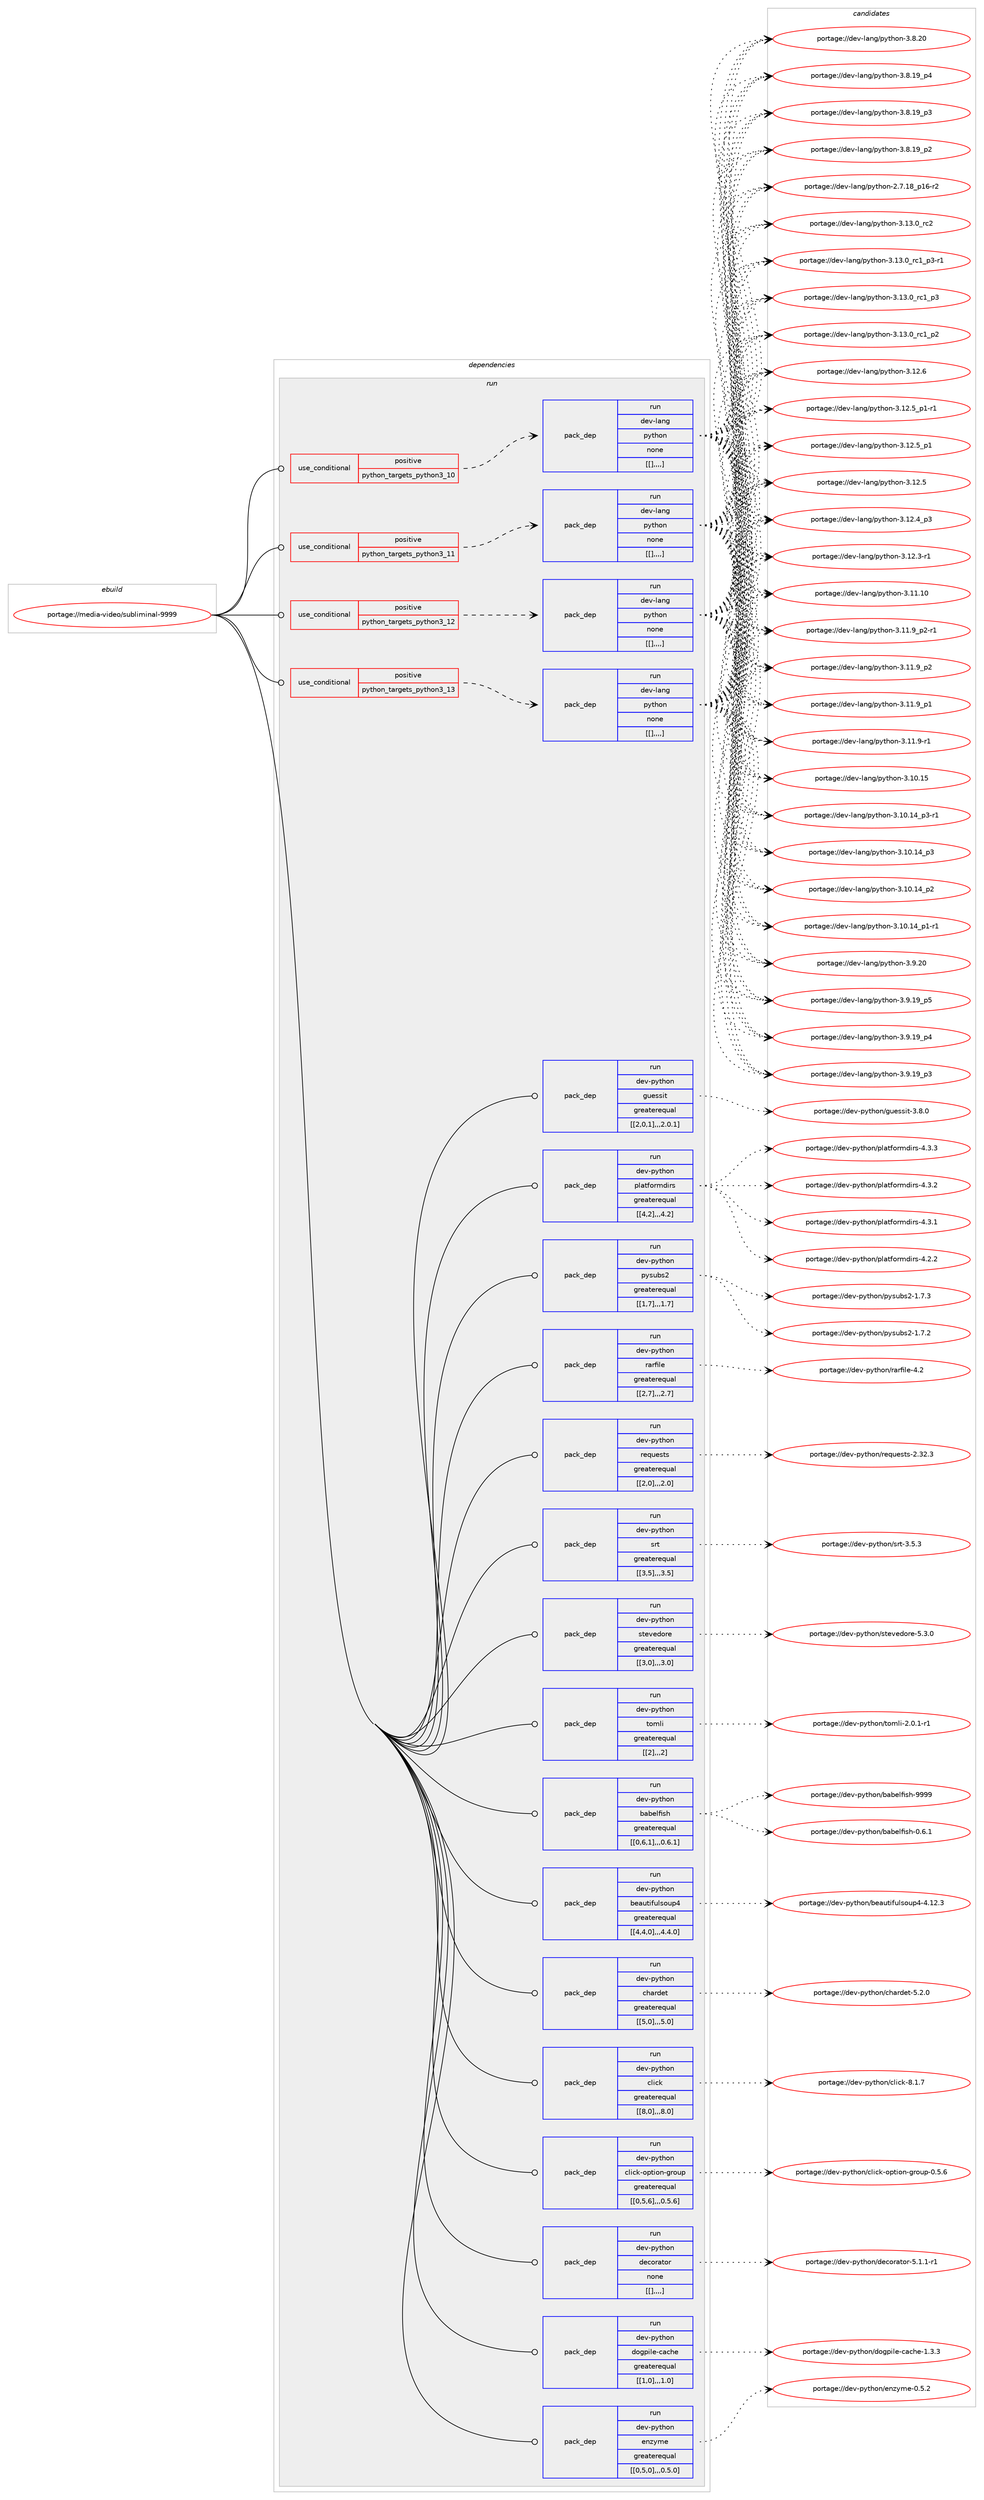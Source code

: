 digraph prolog {

# *************
# Graph options
# *************

newrank=true;
concentrate=true;
compound=true;
graph [rankdir=LR,fontname=Helvetica,fontsize=10,ranksep=1.5];#, ranksep=2.5, nodesep=0.2];
edge  [arrowhead=vee];
node  [fontname=Helvetica,fontsize=10];

# **********
# The ebuild
# **********

subgraph cluster_leftcol {
color=gray;
label=<<i>ebuild</i>>;
id [label="portage://media-video/subliminal-9999", color=red, width=4, href="../media-video/subliminal-9999.svg"];
}

# ****************
# The dependencies
# ****************

subgraph cluster_midcol {
color=gray;
label=<<i>dependencies</i>>;
subgraph cluster_compile {
fillcolor="#eeeeee";
style=filled;
label=<<i>compile</i>>;
}
subgraph cluster_compileandrun {
fillcolor="#eeeeee";
style=filled;
label=<<i>compile and run</i>>;
}
subgraph cluster_run {
fillcolor="#eeeeee";
style=filled;
label=<<i>run</i>>;
subgraph cond90289 {
dependency352220 [label=<<TABLE BORDER="0" CELLBORDER="1" CELLSPACING="0" CELLPADDING="4"><TR><TD ROWSPAN="3" CELLPADDING="10">use_conditional</TD></TR><TR><TD>positive</TD></TR><TR><TD>python_targets_python3_10</TD></TR></TABLE>>, shape=none, color=red];
subgraph pack259232 {
dependency352221 [label=<<TABLE BORDER="0" CELLBORDER="1" CELLSPACING="0" CELLPADDING="4" WIDTH="220"><TR><TD ROWSPAN="6" CELLPADDING="30">pack_dep</TD></TR><TR><TD WIDTH="110">run</TD></TR><TR><TD>dev-lang</TD></TR><TR><TD>python</TD></TR><TR><TD>none</TD></TR><TR><TD>[[],,,,]</TD></TR></TABLE>>, shape=none, color=blue];
}
dependency352220:e -> dependency352221:w [weight=20,style="dashed",arrowhead="vee"];
}
id:e -> dependency352220:w [weight=20,style="solid",arrowhead="odot"];
subgraph cond90290 {
dependency352222 [label=<<TABLE BORDER="0" CELLBORDER="1" CELLSPACING="0" CELLPADDING="4"><TR><TD ROWSPAN="3" CELLPADDING="10">use_conditional</TD></TR><TR><TD>positive</TD></TR><TR><TD>python_targets_python3_11</TD></TR></TABLE>>, shape=none, color=red];
subgraph pack259233 {
dependency352223 [label=<<TABLE BORDER="0" CELLBORDER="1" CELLSPACING="0" CELLPADDING="4" WIDTH="220"><TR><TD ROWSPAN="6" CELLPADDING="30">pack_dep</TD></TR><TR><TD WIDTH="110">run</TD></TR><TR><TD>dev-lang</TD></TR><TR><TD>python</TD></TR><TR><TD>none</TD></TR><TR><TD>[[],,,,]</TD></TR></TABLE>>, shape=none, color=blue];
}
dependency352222:e -> dependency352223:w [weight=20,style="dashed",arrowhead="vee"];
}
id:e -> dependency352222:w [weight=20,style="solid",arrowhead="odot"];
subgraph cond90291 {
dependency352224 [label=<<TABLE BORDER="0" CELLBORDER="1" CELLSPACING="0" CELLPADDING="4"><TR><TD ROWSPAN="3" CELLPADDING="10">use_conditional</TD></TR><TR><TD>positive</TD></TR><TR><TD>python_targets_python3_12</TD></TR></TABLE>>, shape=none, color=red];
subgraph pack259234 {
dependency352225 [label=<<TABLE BORDER="0" CELLBORDER="1" CELLSPACING="0" CELLPADDING="4" WIDTH="220"><TR><TD ROWSPAN="6" CELLPADDING="30">pack_dep</TD></TR><TR><TD WIDTH="110">run</TD></TR><TR><TD>dev-lang</TD></TR><TR><TD>python</TD></TR><TR><TD>none</TD></TR><TR><TD>[[],,,,]</TD></TR></TABLE>>, shape=none, color=blue];
}
dependency352224:e -> dependency352225:w [weight=20,style="dashed",arrowhead="vee"];
}
id:e -> dependency352224:w [weight=20,style="solid",arrowhead="odot"];
subgraph cond90292 {
dependency352226 [label=<<TABLE BORDER="0" CELLBORDER="1" CELLSPACING="0" CELLPADDING="4"><TR><TD ROWSPAN="3" CELLPADDING="10">use_conditional</TD></TR><TR><TD>positive</TD></TR><TR><TD>python_targets_python3_13</TD></TR></TABLE>>, shape=none, color=red];
subgraph pack259235 {
dependency352227 [label=<<TABLE BORDER="0" CELLBORDER="1" CELLSPACING="0" CELLPADDING="4" WIDTH="220"><TR><TD ROWSPAN="6" CELLPADDING="30">pack_dep</TD></TR><TR><TD WIDTH="110">run</TD></TR><TR><TD>dev-lang</TD></TR><TR><TD>python</TD></TR><TR><TD>none</TD></TR><TR><TD>[[],,,,]</TD></TR></TABLE>>, shape=none, color=blue];
}
dependency352226:e -> dependency352227:w [weight=20,style="dashed",arrowhead="vee"];
}
id:e -> dependency352226:w [weight=20,style="solid",arrowhead="odot"];
subgraph pack259236 {
dependency352228 [label=<<TABLE BORDER="0" CELLBORDER="1" CELLSPACING="0" CELLPADDING="4" WIDTH="220"><TR><TD ROWSPAN="6" CELLPADDING="30">pack_dep</TD></TR><TR><TD WIDTH="110">run</TD></TR><TR><TD>dev-python</TD></TR><TR><TD>babelfish</TD></TR><TR><TD>greaterequal</TD></TR><TR><TD>[[0,6,1],,,0.6.1]</TD></TR></TABLE>>, shape=none, color=blue];
}
id:e -> dependency352228:w [weight=20,style="solid",arrowhead="odot"];
subgraph pack259237 {
dependency352229 [label=<<TABLE BORDER="0" CELLBORDER="1" CELLSPACING="0" CELLPADDING="4" WIDTH="220"><TR><TD ROWSPAN="6" CELLPADDING="30">pack_dep</TD></TR><TR><TD WIDTH="110">run</TD></TR><TR><TD>dev-python</TD></TR><TR><TD>beautifulsoup4</TD></TR><TR><TD>greaterequal</TD></TR><TR><TD>[[4,4,0],,,4.4.0]</TD></TR></TABLE>>, shape=none, color=blue];
}
id:e -> dependency352229:w [weight=20,style="solid",arrowhead="odot"];
subgraph pack259238 {
dependency352230 [label=<<TABLE BORDER="0" CELLBORDER="1" CELLSPACING="0" CELLPADDING="4" WIDTH="220"><TR><TD ROWSPAN="6" CELLPADDING="30">pack_dep</TD></TR><TR><TD WIDTH="110">run</TD></TR><TR><TD>dev-python</TD></TR><TR><TD>chardet</TD></TR><TR><TD>greaterequal</TD></TR><TR><TD>[[5,0],,,5.0]</TD></TR></TABLE>>, shape=none, color=blue];
}
id:e -> dependency352230:w [weight=20,style="solid",arrowhead="odot"];
subgraph pack259239 {
dependency352231 [label=<<TABLE BORDER="0" CELLBORDER="1" CELLSPACING="0" CELLPADDING="4" WIDTH="220"><TR><TD ROWSPAN="6" CELLPADDING="30">pack_dep</TD></TR><TR><TD WIDTH="110">run</TD></TR><TR><TD>dev-python</TD></TR><TR><TD>click</TD></TR><TR><TD>greaterequal</TD></TR><TR><TD>[[8,0],,,8.0]</TD></TR></TABLE>>, shape=none, color=blue];
}
id:e -> dependency352231:w [weight=20,style="solid",arrowhead="odot"];
subgraph pack259240 {
dependency352232 [label=<<TABLE BORDER="0" CELLBORDER="1" CELLSPACING="0" CELLPADDING="4" WIDTH="220"><TR><TD ROWSPAN="6" CELLPADDING="30">pack_dep</TD></TR><TR><TD WIDTH="110">run</TD></TR><TR><TD>dev-python</TD></TR><TR><TD>click-option-group</TD></TR><TR><TD>greaterequal</TD></TR><TR><TD>[[0,5,6],,,0.5.6]</TD></TR></TABLE>>, shape=none, color=blue];
}
id:e -> dependency352232:w [weight=20,style="solid",arrowhead="odot"];
subgraph pack259241 {
dependency352233 [label=<<TABLE BORDER="0" CELLBORDER="1" CELLSPACING="0" CELLPADDING="4" WIDTH="220"><TR><TD ROWSPAN="6" CELLPADDING="30">pack_dep</TD></TR><TR><TD WIDTH="110">run</TD></TR><TR><TD>dev-python</TD></TR><TR><TD>decorator</TD></TR><TR><TD>none</TD></TR><TR><TD>[[],,,,]</TD></TR></TABLE>>, shape=none, color=blue];
}
id:e -> dependency352233:w [weight=20,style="solid",arrowhead="odot"];
subgraph pack259242 {
dependency352234 [label=<<TABLE BORDER="0" CELLBORDER="1" CELLSPACING="0" CELLPADDING="4" WIDTH="220"><TR><TD ROWSPAN="6" CELLPADDING="30">pack_dep</TD></TR><TR><TD WIDTH="110">run</TD></TR><TR><TD>dev-python</TD></TR><TR><TD>dogpile-cache</TD></TR><TR><TD>greaterequal</TD></TR><TR><TD>[[1,0],,,1.0]</TD></TR></TABLE>>, shape=none, color=blue];
}
id:e -> dependency352234:w [weight=20,style="solid",arrowhead="odot"];
subgraph pack259243 {
dependency352235 [label=<<TABLE BORDER="0" CELLBORDER="1" CELLSPACING="0" CELLPADDING="4" WIDTH="220"><TR><TD ROWSPAN="6" CELLPADDING="30">pack_dep</TD></TR><TR><TD WIDTH="110">run</TD></TR><TR><TD>dev-python</TD></TR><TR><TD>enzyme</TD></TR><TR><TD>greaterequal</TD></TR><TR><TD>[[0,5,0],,,0.5.0]</TD></TR></TABLE>>, shape=none, color=blue];
}
id:e -> dependency352235:w [weight=20,style="solid",arrowhead="odot"];
subgraph pack259244 {
dependency352236 [label=<<TABLE BORDER="0" CELLBORDER="1" CELLSPACING="0" CELLPADDING="4" WIDTH="220"><TR><TD ROWSPAN="6" CELLPADDING="30">pack_dep</TD></TR><TR><TD WIDTH="110">run</TD></TR><TR><TD>dev-python</TD></TR><TR><TD>guessit</TD></TR><TR><TD>greaterequal</TD></TR><TR><TD>[[2,0,1],,,2.0.1]</TD></TR></TABLE>>, shape=none, color=blue];
}
id:e -> dependency352236:w [weight=20,style="solid",arrowhead="odot"];
subgraph pack259245 {
dependency352237 [label=<<TABLE BORDER="0" CELLBORDER="1" CELLSPACING="0" CELLPADDING="4" WIDTH="220"><TR><TD ROWSPAN="6" CELLPADDING="30">pack_dep</TD></TR><TR><TD WIDTH="110">run</TD></TR><TR><TD>dev-python</TD></TR><TR><TD>platformdirs</TD></TR><TR><TD>greaterequal</TD></TR><TR><TD>[[4,2],,,4.2]</TD></TR></TABLE>>, shape=none, color=blue];
}
id:e -> dependency352237:w [weight=20,style="solid",arrowhead="odot"];
subgraph pack259246 {
dependency352238 [label=<<TABLE BORDER="0" CELLBORDER="1" CELLSPACING="0" CELLPADDING="4" WIDTH="220"><TR><TD ROWSPAN="6" CELLPADDING="30">pack_dep</TD></TR><TR><TD WIDTH="110">run</TD></TR><TR><TD>dev-python</TD></TR><TR><TD>pysubs2</TD></TR><TR><TD>greaterequal</TD></TR><TR><TD>[[1,7],,,1.7]</TD></TR></TABLE>>, shape=none, color=blue];
}
id:e -> dependency352238:w [weight=20,style="solid",arrowhead="odot"];
subgraph pack259247 {
dependency352239 [label=<<TABLE BORDER="0" CELLBORDER="1" CELLSPACING="0" CELLPADDING="4" WIDTH="220"><TR><TD ROWSPAN="6" CELLPADDING="30">pack_dep</TD></TR><TR><TD WIDTH="110">run</TD></TR><TR><TD>dev-python</TD></TR><TR><TD>rarfile</TD></TR><TR><TD>greaterequal</TD></TR><TR><TD>[[2,7],,,2.7]</TD></TR></TABLE>>, shape=none, color=blue];
}
id:e -> dependency352239:w [weight=20,style="solid",arrowhead="odot"];
subgraph pack259248 {
dependency352240 [label=<<TABLE BORDER="0" CELLBORDER="1" CELLSPACING="0" CELLPADDING="4" WIDTH="220"><TR><TD ROWSPAN="6" CELLPADDING="30">pack_dep</TD></TR><TR><TD WIDTH="110">run</TD></TR><TR><TD>dev-python</TD></TR><TR><TD>requests</TD></TR><TR><TD>greaterequal</TD></TR><TR><TD>[[2,0],,,2.0]</TD></TR></TABLE>>, shape=none, color=blue];
}
id:e -> dependency352240:w [weight=20,style="solid",arrowhead="odot"];
subgraph pack259249 {
dependency352241 [label=<<TABLE BORDER="0" CELLBORDER="1" CELLSPACING="0" CELLPADDING="4" WIDTH="220"><TR><TD ROWSPAN="6" CELLPADDING="30">pack_dep</TD></TR><TR><TD WIDTH="110">run</TD></TR><TR><TD>dev-python</TD></TR><TR><TD>srt</TD></TR><TR><TD>greaterequal</TD></TR><TR><TD>[[3,5],,,3.5]</TD></TR></TABLE>>, shape=none, color=blue];
}
id:e -> dependency352241:w [weight=20,style="solid",arrowhead="odot"];
subgraph pack259250 {
dependency352242 [label=<<TABLE BORDER="0" CELLBORDER="1" CELLSPACING="0" CELLPADDING="4" WIDTH="220"><TR><TD ROWSPAN="6" CELLPADDING="30">pack_dep</TD></TR><TR><TD WIDTH="110">run</TD></TR><TR><TD>dev-python</TD></TR><TR><TD>stevedore</TD></TR><TR><TD>greaterequal</TD></TR><TR><TD>[[3,0],,,3.0]</TD></TR></TABLE>>, shape=none, color=blue];
}
id:e -> dependency352242:w [weight=20,style="solid",arrowhead="odot"];
subgraph pack259251 {
dependency352243 [label=<<TABLE BORDER="0" CELLBORDER="1" CELLSPACING="0" CELLPADDING="4" WIDTH="220"><TR><TD ROWSPAN="6" CELLPADDING="30">pack_dep</TD></TR><TR><TD WIDTH="110">run</TD></TR><TR><TD>dev-python</TD></TR><TR><TD>tomli</TD></TR><TR><TD>greaterequal</TD></TR><TR><TD>[[2],,,2]</TD></TR></TABLE>>, shape=none, color=blue];
}
id:e -> dependency352243:w [weight=20,style="solid",arrowhead="odot"];
}
}

# **************
# The candidates
# **************

subgraph cluster_choices {
rank=same;
color=gray;
label=<<i>candidates</i>>;

subgraph choice259232 {
color=black;
nodesep=1;
choice10010111845108971101034711212111610411111045514649514648951149950 [label="portage://dev-lang/python-3.13.0_rc2", color=red, width=4,href="../dev-lang/python-3.13.0_rc2.svg"];
choice1001011184510897110103471121211161041111104551464951464895114994995112514511449 [label="portage://dev-lang/python-3.13.0_rc1_p3-r1", color=red, width=4,href="../dev-lang/python-3.13.0_rc1_p3-r1.svg"];
choice100101118451089711010347112121116104111110455146495146489511499499511251 [label="portage://dev-lang/python-3.13.0_rc1_p3", color=red, width=4,href="../dev-lang/python-3.13.0_rc1_p3.svg"];
choice100101118451089711010347112121116104111110455146495146489511499499511250 [label="portage://dev-lang/python-3.13.0_rc1_p2", color=red, width=4,href="../dev-lang/python-3.13.0_rc1_p2.svg"];
choice10010111845108971101034711212111610411111045514649504654 [label="portage://dev-lang/python-3.12.6", color=red, width=4,href="../dev-lang/python-3.12.6.svg"];
choice1001011184510897110103471121211161041111104551464950465395112494511449 [label="portage://dev-lang/python-3.12.5_p1-r1", color=red, width=4,href="../dev-lang/python-3.12.5_p1-r1.svg"];
choice100101118451089711010347112121116104111110455146495046539511249 [label="portage://dev-lang/python-3.12.5_p1", color=red, width=4,href="../dev-lang/python-3.12.5_p1.svg"];
choice10010111845108971101034711212111610411111045514649504653 [label="portage://dev-lang/python-3.12.5", color=red, width=4,href="../dev-lang/python-3.12.5.svg"];
choice100101118451089711010347112121116104111110455146495046529511251 [label="portage://dev-lang/python-3.12.4_p3", color=red, width=4,href="../dev-lang/python-3.12.4_p3.svg"];
choice100101118451089711010347112121116104111110455146495046514511449 [label="portage://dev-lang/python-3.12.3-r1", color=red, width=4,href="../dev-lang/python-3.12.3-r1.svg"];
choice1001011184510897110103471121211161041111104551464949464948 [label="portage://dev-lang/python-3.11.10", color=red, width=4,href="../dev-lang/python-3.11.10.svg"];
choice1001011184510897110103471121211161041111104551464949465795112504511449 [label="portage://dev-lang/python-3.11.9_p2-r1", color=red, width=4,href="../dev-lang/python-3.11.9_p2-r1.svg"];
choice100101118451089711010347112121116104111110455146494946579511250 [label="portage://dev-lang/python-3.11.9_p2", color=red, width=4,href="../dev-lang/python-3.11.9_p2.svg"];
choice100101118451089711010347112121116104111110455146494946579511249 [label="portage://dev-lang/python-3.11.9_p1", color=red, width=4,href="../dev-lang/python-3.11.9_p1.svg"];
choice100101118451089711010347112121116104111110455146494946574511449 [label="portage://dev-lang/python-3.11.9-r1", color=red, width=4,href="../dev-lang/python-3.11.9-r1.svg"];
choice1001011184510897110103471121211161041111104551464948464953 [label="portage://dev-lang/python-3.10.15", color=red, width=4,href="../dev-lang/python-3.10.15.svg"];
choice100101118451089711010347112121116104111110455146494846495295112514511449 [label="portage://dev-lang/python-3.10.14_p3-r1", color=red, width=4,href="../dev-lang/python-3.10.14_p3-r1.svg"];
choice10010111845108971101034711212111610411111045514649484649529511251 [label="portage://dev-lang/python-3.10.14_p3", color=red, width=4,href="../dev-lang/python-3.10.14_p3.svg"];
choice10010111845108971101034711212111610411111045514649484649529511250 [label="portage://dev-lang/python-3.10.14_p2", color=red, width=4,href="../dev-lang/python-3.10.14_p2.svg"];
choice100101118451089711010347112121116104111110455146494846495295112494511449 [label="portage://dev-lang/python-3.10.14_p1-r1", color=red, width=4,href="../dev-lang/python-3.10.14_p1-r1.svg"];
choice10010111845108971101034711212111610411111045514657465048 [label="portage://dev-lang/python-3.9.20", color=red, width=4,href="../dev-lang/python-3.9.20.svg"];
choice100101118451089711010347112121116104111110455146574649579511253 [label="portage://dev-lang/python-3.9.19_p5", color=red, width=4,href="../dev-lang/python-3.9.19_p5.svg"];
choice100101118451089711010347112121116104111110455146574649579511252 [label="portage://dev-lang/python-3.9.19_p4", color=red, width=4,href="../dev-lang/python-3.9.19_p4.svg"];
choice100101118451089711010347112121116104111110455146574649579511251 [label="portage://dev-lang/python-3.9.19_p3", color=red, width=4,href="../dev-lang/python-3.9.19_p3.svg"];
choice10010111845108971101034711212111610411111045514656465048 [label="portage://dev-lang/python-3.8.20", color=red, width=4,href="../dev-lang/python-3.8.20.svg"];
choice100101118451089711010347112121116104111110455146564649579511252 [label="portage://dev-lang/python-3.8.19_p4", color=red, width=4,href="../dev-lang/python-3.8.19_p4.svg"];
choice100101118451089711010347112121116104111110455146564649579511251 [label="portage://dev-lang/python-3.8.19_p3", color=red, width=4,href="../dev-lang/python-3.8.19_p3.svg"];
choice100101118451089711010347112121116104111110455146564649579511250 [label="portage://dev-lang/python-3.8.19_p2", color=red, width=4,href="../dev-lang/python-3.8.19_p2.svg"];
choice100101118451089711010347112121116104111110455046554649569511249544511450 [label="portage://dev-lang/python-2.7.18_p16-r2", color=red, width=4,href="../dev-lang/python-2.7.18_p16-r2.svg"];
dependency352221:e -> choice10010111845108971101034711212111610411111045514649514648951149950:w [style=dotted,weight="100"];
dependency352221:e -> choice1001011184510897110103471121211161041111104551464951464895114994995112514511449:w [style=dotted,weight="100"];
dependency352221:e -> choice100101118451089711010347112121116104111110455146495146489511499499511251:w [style=dotted,weight="100"];
dependency352221:e -> choice100101118451089711010347112121116104111110455146495146489511499499511250:w [style=dotted,weight="100"];
dependency352221:e -> choice10010111845108971101034711212111610411111045514649504654:w [style=dotted,weight="100"];
dependency352221:e -> choice1001011184510897110103471121211161041111104551464950465395112494511449:w [style=dotted,weight="100"];
dependency352221:e -> choice100101118451089711010347112121116104111110455146495046539511249:w [style=dotted,weight="100"];
dependency352221:e -> choice10010111845108971101034711212111610411111045514649504653:w [style=dotted,weight="100"];
dependency352221:e -> choice100101118451089711010347112121116104111110455146495046529511251:w [style=dotted,weight="100"];
dependency352221:e -> choice100101118451089711010347112121116104111110455146495046514511449:w [style=dotted,weight="100"];
dependency352221:e -> choice1001011184510897110103471121211161041111104551464949464948:w [style=dotted,weight="100"];
dependency352221:e -> choice1001011184510897110103471121211161041111104551464949465795112504511449:w [style=dotted,weight="100"];
dependency352221:e -> choice100101118451089711010347112121116104111110455146494946579511250:w [style=dotted,weight="100"];
dependency352221:e -> choice100101118451089711010347112121116104111110455146494946579511249:w [style=dotted,weight="100"];
dependency352221:e -> choice100101118451089711010347112121116104111110455146494946574511449:w [style=dotted,weight="100"];
dependency352221:e -> choice1001011184510897110103471121211161041111104551464948464953:w [style=dotted,weight="100"];
dependency352221:e -> choice100101118451089711010347112121116104111110455146494846495295112514511449:w [style=dotted,weight="100"];
dependency352221:e -> choice10010111845108971101034711212111610411111045514649484649529511251:w [style=dotted,weight="100"];
dependency352221:e -> choice10010111845108971101034711212111610411111045514649484649529511250:w [style=dotted,weight="100"];
dependency352221:e -> choice100101118451089711010347112121116104111110455146494846495295112494511449:w [style=dotted,weight="100"];
dependency352221:e -> choice10010111845108971101034711212111610411111045514657465048:w [style=dotted,weight="100"];
dependency352221:e -> choice100101118451089711010347112121116104111110455146574649579511253:w [style=dotted,weight="100"];
dependency352221:e -> choice100101118451089711010347112121116104111110455146574649579511252:w [style=dotted,weight="100"];
dependency352221:e -> choice100101118451089711010347112121116104111110455146574649579511251:w [style=dotted,weight="100"];
dependency352221:e -> choice10010111845108971101034711212111610411111045514656465048:w [style=dotted,weight="100"];
dependency352221:e -> choice100101118451089711010347112121116104111110455146564649579511252:w [style=dotted,weight="100"];
dependency352221:e -> choice100101118451089711010347112121116104111110455146564649579511251:w [style=dotted,weight="100"];
dependency352221:e -> choice100101118451089711010347112121116104111110455146564649579511250:w [style=dotted,weight="100"];
dependency352221:e -> choice100101118451089711010347112121116104111110455046554649569511249544511450:w [style=dotted,weight="100"];
}
subgraph choice259233 {
color=black;
nodesep=1;
choice10010111845108971101034711212111610411111045514649514648951149950 [label="portage://dev-lang/python-3.13.0_rc2", color=red, width=4,href="../dev-lang/python-3.13.0_rc2.svg"];
choice1001011184510897110103471121211161041111104551464951464895114994995112514511449 [label="portage://dev-lang/python-3.13.0_rc1_p3-r1", color=red, width=4,href="../dev-lang/python-3.13.0_rc1_p3-r1.svg"];
choice100101118451089711010347112121116104111110455146495146489511499499511251 [label="portage://dev-lang/python-3.13.0_rc1_p3", color=red, width=4,href="../dev-lang/python-3.13.0_rc1_p3.svg"];
choice100101118451089711010347112121116104111110455146495146489511499499511250 [label="portage://dev-lang/python-3.13.0_rc1_p2", color=red, width=4,href="../dev-lang/python-3.13.0_rc1_p2.svg"];
choice10010111845108971101034711212111610411111045514649504654 [label="portage://dev-lang/python-3.12.6", color=red, width=4,href="../dev-lang/python-3.12.6.svg"];
choice1001011184510897110103471121211161041111104551464950465395112494511449 [label="portage://dev-lang/python-3.12.5_p1-r1", color=red, width=4,href="../dev-lang/python-3.12.5_p1-r1.svg"];
choice100101118451089711010347112121116104111110455146495046539511249 [label="portage://dev-lang/python-3.12.5_p1", color=red, width=4,href="../dev-lang/python-3.12.5_p1.svg"];
choice10010111845108971101034711212111610411111045514649504653 [label="portage://dev-lang/python-3.12.5", color=red, width=4,href="../dev-lang/python-3.12.5.svg"];
choice100101118451089711010347112121116104111110455146495046529511251 [label="portage://dev-lang/python-3.12.4_p3", color=red, width=4,href="../dev-lang/python-3.12.4_p3.svg"];
choice100101118451089711010347112121116104111110455146495046514511449 [label="portage://dev-lang/python-3.12.3-r1", color=red, width=4,href="../dev-lang/python-3.12.3-r1.svg"];
choice1001011184510897110103471121211161041111104551464949464948 [label="portage://dev-lang/python-3.11.10", color=red, width=4,href="../dev-lang/python-3.11.10.svg"];
choice1001011184510897110103471121211161041111104551464949465795112504511449 [label="portage://dev-lang/python-3.11.9_p2-r1", color=red, width=4,href="../dev-lang/python-3.11.9_p2-r1.svg"];
choice100101118451089711010347112121116104111110455146494946579511250 [label="portage://dev-lang/python-3.11.9_p2", color=red, width=4,href="../dev-lang/python-3.11.9_p2.svg"];
choice100101118451089711010347112121116104111110455146494946579511249 [label="portage://dev-lang/python-3.11.9_p1", color=red, width=4,href="../dev-lang/python-3.11.9_p1.svg"];
choice100101118451089711010347112121116104111110455146494946574511449 [label="portage://dev-lang/python-3.11.9-r1", color=red, width=4,href="../dev-lang/python-3.11.9-r1.svg"];
choice1001011184510897110103471121211161041111104551464948464953 [label="portage://dev-lang/python-3.10.15", color=red, width=4,href="../dev-lang/python-3.10.15.svg"];
choice100101118451089711010347112121116104111110455146494846495295112514511449 [label="portage://dev-lang/python-3.10.14_p3-r1", color=red, width=4,href="../dev-lang/python-3.10.14_p3-r1.svg"];
choice10010111845108971101034711212111610411111045514649484649529511251 [label="portage://dev-lang/python-3.10.14_p3", color=red, width=4,href="../dev-lang/python-3.10.14_p3.svg"];
choice10010111845108971101034711212111610411111045514649484649529511250 [label="portage://dev-lang/python-3.10.14_p2", color=red, width=4,href="../dev-lang/python-3.10.14_p2.svg"];
choice100101118451089711010347112121116104111110455146494846495295112494511449 [label="portage://dev-lang/python-3.10.14_p1-r1", color=red, width=4,href="../dev-lang/python-3.10.14_p1-r1.svg"];
choice10010111845108971101034711212111610411111045514657465048 [label="portage://dev-lang/python-3.9.20", color=red, width=4,href="../dev-lang/python-3.9.20.svg"];
choice100101118451089711010347112121116104111110455146574649579511253 [label="portage://dev-lang/python-3.9.19_p5", color=red, width=4,href="../dev-lang/python-3.9.19_p5.svg"];
choice100101118451089711010347112121116104111110455146574649579511252 [label="portage://dev-lang/python-3.9.19_p4", color=red, width=4,href="../dev-lang/python-3.9.19_p4.svg"];
choice100101118451089711010347112121116104111110455146574649579511251 [label="portage://dev-lang/python-3.9.19_p3", color=red, width=4,href="../dev-lang/python-3.9.19_p3.svg"];
choice10010111845108971101034711212111610411111045514656465048 [label="portage://dev-lang/python-3.8.20", color=red, width=4,href="../dev-lang/python-3.8.20.svg"];
choice100101118451089711010347112121116104111110455146564649579511252 [label="portage://dev-lang/python-3.8.19_p4", color=red, width=4,href="../dev-lang/python-3.8.19_p4.svg"];
choice100101118451089711010347112121116104111110455146564649579511251 [label="portage://dev-lang/python-3.8.19_p3", color=red, width=4,href="../dev-lang/python-3.8.19_p3.svg"];
choice100101118451089711010347112121116104111110455146564649579511250 [label="portage://dev-lang/python-3.8.19_p2", color=red, width=4,href="../dev-lang/python-3.8.19_p2.svg"];
choice100101118451089711010347112121116104111110455046554649569511249544511450 [label="portage://dev-lang/python-2.7.18_p16-r2", color=red, width=4,href="../dev-lang/python-2.7.18_p16-r2.svg"];
dependency352223:e -> choice10010111845108971101034711212111610411111045514649514648951149950:w [style=dotted,weight="100"];
dependency352223:e -> choice1001011184510897110103471121211161041111104551464951464895114994995112514511449:w [style=dotted,weight="100"];
dependency352223:e -> choice100101118451089711010347112121116104111110455146495146489511499499511251:w [style=dotted,weight="100"];
dependency352223:e -> choice100101118451089711010347112121116104111110455146495146489511499499511250:w [style=dotted,weight="100"];
dependency352223:e -> choice10010111845108971101034711212111610411111045514649504654:w [style=dotted,weight="100"];
dependency352223:e -> choice1001011184510897110103471121211161041111104551464950465395112494511449:w [style=dotted,weight="100"];
dependency352223:e -> choice100101118451089711010347112121116104111110455146495046539511249:w [style=dotted,weight="100"];
dependency352223:e -> choice10010111845108971101034711212111610411111045514649504653:w [style=dotted,weight="100"];
dependency352223:e -> choice100101118451089711010347112121116104111110455146495046529511251:w [style=dotted,weight="100"];
dependency352223:e -> choice100101118451089711010347112121116104111110455146495046514511449:w [style=dotted,weight="100"];
dependency352223:e -> choice1001011184510897110103471121211161041111104551464949464948:w [style=dotted,weight="100"];
dependency352223:e -> choice1001011184510897110103471121211161041111104551464949465795112504511449:w [style=dotted,weight="100"];
dependency352223:e -> choice100101118451089711010347112121116104111110455146494946579511250:w [style=dotted,weight="100"];
dependency352223:e -> choice100101118451089711010347112121116104111110455146494946579511249:w [style=dotted,weight="100"];
dependency352223:e -> choice100101118451089711010347112121116104111110455146494946574511449:w [style=dotted,weight="100"];
dependency352223:e -> choice1001011184510897110103471121211161041111104551464948464953:w [style=dotted,weight="100"];
dependency352223:e -> choice100101118451089711010347112121116104111110455146494846495295112514511449:w [style=dotted,weight="100"];
dependency352223:e -> choice10010111845108971101034711212111610411111045514649484649529511251:w [style=dotted,weight="100"];
dependency352223:e -> choice10010111845108971101034711212111610411111045514649484649529511250:w [style=dotted,weight="100"];
dependency352223:e -> choice100101118451089711010347112121116104111110455146494846495295112494511449:w [style=dotted,weight="100"];
dependency352223:e -> choice10010111845108971101034711212111610411111045514657465048:w [style=dotted,weight="100"];
dependency352223:e -> choice100101118451089711010347112121116104111110455146574649579511253:w [style=dotted,weight="100"];
dependency352223:e -> choice100101118451089711010347112121116104111110455146574649579511252:w [style=dotted,weight="100"];
dependency352223:e -> choice100101118451089711010347112121116104111110455146574649579511251:w [style=dotted,weight="100"];
dependency352223:e -> choice10010111845108971101034711212111610411111045514656465048:w [style=dotted,weight="100"];
dependency352223:e -> choice100101118451089711010347112121116104111110455146564649579511252:w [style=dotted,weight="100"];
dependency352223:e -> choice100101118451089711010347112121116104111110455146564649579511251:w [style=dotted,weight="100"];
dependency352223:e -> choice100101118451089711010347112121116104111110455146564649579511250:w [style=dotted,weight="100"];
dependency352223:e -> choice100101118451089711010347112121116104111110455046554649569511249544511450:w [style=dotted,weight="100"];
}
subgraph choice259234 {
color=black;
nodesep=1;
choice10010111845108971101034711212111610411111045514649514648951149950 [label="portage://dev-lang/python-3.13.0_rc2", color=red, width=4,href="../dev-lang/python-3.13.0_rc2.svg"];
choice1001011184510897110103471121211161041111104551464951464895114994995112514511449 [label="portage://dev-lang/python-3.13.0_rc1_p3-r1", color=red, width=4,href="../dev-lang/python-3.13.0_rc1_p3-r1.svg"];
choice100101118451089711010347112121116104111110455146495146489511499499511251 [label="portage://dev-lang/python-3.13.0_rc1_p3", color=red, width=4,href="../dev-lang/python-3.13.0_rc1_p3.svg"];
choice100101118451089711010347112121116104111110455146495146489511499499511250 [label="portage://dev-lang/python-3.13.0_rc1_p2", color=red, width=4,href="../dev-lang/python-3.13.0_rc1_p2.svg"];
choice10010111845108971101034711212111610411111045514649504654 [label="portage://dev-lang/python-3.12.6", color=red, width=4,href="../dev-lang/python-3.12.6.svg"];
choice1001011184510897110103471121211161041111104551464950465395112494511449 [label="portage://dev-lang/python-3.12.5_p1-r1", color=red, width=4,href="../dev-lang/python-3.12.5_p1-r1.svg"];
choice100101118451089711010347112121116104111110455146495046539511249 [label="portage://dev-lang/python-3.12.5_p1", color=red, width=4,href="../dev-lang/python-3.12.5_p1.svg"];
choice10010111845108971101034711212111610411111045514649504653 [label="portage://dev-lang/python-3.12.5", color=red, width=4,href="../dev-lang/python-3.12.5.svg"];
choice100101118451089711010347112121116104111110455146495046529511251 [label="portage://dev-lang/python-3.12.4_p3", color=red, width=4,href="../dev-lang/python-3.12.4_p3.svg"];
choice100101118451089711010347112121116104111110455146495046514511449 [label="portage://dev-lang/python-3.12.3-r1", color=red, width=4,href="../dev-lang/python-3.12.3-r1.svg"];
choice1001011184510897110103471121211161041111104551464949464948 [label="portage://dev-lang/python-3.11.10", color=red, width=4,href="../dev-lang/python-3.11.10.svg"];
choice1001011184510897110103471121211161041111104551464949465795112504511449 [label="portage://dev-lang/python-3.11.9_p2-r1", color=red, width=4,href="../dev-lang/python-3.11.9_p2-r1.svg"];
choice100101118451089711010347112121116104111110455146494946579511250 [label="portage://dev-lang/python-3.11.9_p2", color=red, width=4,href="../dev-lang/python-3.11.9_p2.svg"];
choice100101118451089711010347112121116104111110455146494946579511249 [label="portage://dev-lang/python-3.11.9_p1", color=red, width=4,href="../dev-lang/python-3.11.9_p1.svg"];
choice100101118451089711010347112121116104111110455146494946574511449 [label="portage://dev-lang/python-3.11.9-r1", color=red, width=4,href="../dev-lang/python-3.11.9-r1.svg"];
choice1001011184510897110103471121211161041111104551464948464953 [label="portage://dev-lang/python-3.10.15", color=red, width=4,href="../dev-lang/python-3.10.15.svg"];
choice100101118451089711010347112121116104111110455146494846495295112514511449 [label="portage://dev-lang/python-3.10.14_p3-r1", color=red, width=4,href="../dev-lang/python-3.10.14_p3-r1.svg"];
choice10010111845108971101034711212111610411111045514649484649529511251 [label="portage://dev-lang/python-3.10.14_p3", color=red, width=4,href="../dev-lang/python-3.10.14_p3.svg"];
choice10010111845108971101034711212111610411111045514649484649529511250 [label="portage://dev-lang/python-3.10.14_p2", color=red, width=4,href="../dev-lang/python-3.10.14_p2.svg"];
choice100101118451089711010347112121116104111110455146494846495295112494511449 [label="portage://dev-lang/python-3.10.14_p1-r1", color=red, width=4,href="../dev-lang/python-3.10.14_p1-r1.svg"];
choice10010111845108971101034711212111610411111045514657465048 [label="portage://dev-lang/python-3.9.20", color=red, width=4,href="../dev-lang/python-3.9.20.svg"];
choice100101118451089711010347112121116104111110455146574649579511253 [label="portage://dev-lang/python-3.9.19_p5", color=red, width=4,href="../dev-lang/python-3.9.19_p5.svg"];
choice100101118451089711010347112121116104111110455146574649579511252 [label="portage://dev-lang/python-3.9.19_p4", color=red, width=4,href="../dev-lang/python-3.9.19_p4.svg"];
choice100101118451089711010347112121116104111110455146574649579511251 [label="portage://dev-lang/python-3.9.19_p3", color=red, width=4,href="../dev-lang/python-3.9.19_p3.svg"];
choice10010111845108971101034711212111610411111045514656465048 [label="portage://dev-lang/python-3.8.20", color=red, width=4,href="../dev-lang/python-3.8.20.svg"];
choice100101118451089711010347112121116104111110455146564649579511252 [label="portage://dev-lang/python-3.8.19_p4", color=red, width=4,href="../dev-lang/python-3.8.19_p4.svg"];
choice100101118451089711010347112121116104111110455146564649579511251 [label="portage://dev-lang/python-3.8.19_p3", color=red, width=4,href="../dev-lang/python-3.8.19_p3.svg"];
choice100101118451089711010347112121116104111110455146564649579511250 [label="portage://dev-lang/python-3.8.19_p2", color=red, width=4,href="../dev-lang/python-3.8.19_p2.svg"];
choice100101118451089711010347112121116104111110455046554649569511249544511450 [label="portage://dev-lang/python-2.7.18_p16-r2", color=red, width=4,href="../dev-lang/python-2.7.18_p16-r2.svg"];
dependency352225:e -> choice10010111845108971101034711212111610411111045514649514648951149950:w [style=dotted,weight="100"];
dependency352225:e -> choice1001011184510897110103471121211161041111104551464951464895114994995112514511449:w [style=dotted,weight="100"];
dependency352225:e -> choice100101118451089711010347112121116104111110455146495146489511499499511251:w [style=dotted,weight="100"];
dependency352225:e -> choice100101118451089711010347112121116104111110455146495146489511499499511250:w [style=dotted,weight="100"];
dependency352225:e -> choice10010111845108971101034711212111610411111045514649504654:w [style=dotted,weight="100"];
dependency352225:e -> choice1001011184510897110103471121211161041111104551464950465395112494511449:w [style=dotted,weight="100"];
dependency352225:e -> choice100101118451089711010347112121116104111110455146495046539511249:w [style=dotted,weight="100"];
dependency352225:e -> choice10010111845108971101034711212111610411111045514649504653:w [style=dotted,weight="100"];
dependency352225:e -> choice100101118451089711010347112121116104111110455146495046529511251:w [style=dotted,weight="100"];
dependency352225:e -> choice100101118451089711010347112121116104111110455146495046514511449:w [style=dotted,weight="100"];
dependency352225:e -> choice1001011184510897110103471121211161041111104551464949464948:w [style=dotted,weight="100"];
dependency352225:e -> choice1001011184510897110103471121211161041111104551464949465795112504511449:w [style=dotted,weight="100"];
dependency352225:e -> choice100101118451089711010347112121116104111110455146494946579511250:w [style=dotted,weight="100"];
dependency352225:e -> choice100101118451089711010347112121116104111110455146494946579511249:w [style=dotted,weight="100"];
dependency352225:e -> choice100101118451089711010347112121116104111110455146494946574511449:w [style=dotted,weight="100"];
dependency352225:e -> choice1001011184510897110103471121211161041111104551464948464953:w [style=dotted,weight="100"];
dependency352225:e -> choice100101118451089711010347112121116104111110455146494846495295112514511449:w [style=dotted,weight="100"];
dependency352225:e -> choice10010111845108971101034711212111610411111045514649484649529511251:w [style=dotted,weight="100"];
dependency352225:e -> choice10010111845108971101034711212111610411111045514649484649529511250:w [style=dotted,weight="100"];
dependency352225:e -> choice100101118451089711010347112121116104111110455146494846495295112494511449:w [style=dotted,weight="100"];
dependency352225:e -> choice10010111845108971101034711212111610411111045514657465048:w [style=dotted,weight="100"];
dependency352225:e -> choice100101118451089711010347112121116104111110455146574649579511253:w [style=dotted,weight="100"];
dependency352225:e -> choice100101118451089711010347112121116104111110455146574649579511252:w [style=dotted,weight="100"];
dependency352225:e -> choice100101118451089711010347112121116104111110455146574649579511251:w [style=dotted,weight="100"];
dependency352225:e -> choice10010111845108971101034711212111610411111045514656465048:w [style=dotted,weight="100"];
dependency352225:e -> choice100101118451089711010347112121116104111110455146564649579511252:w [style=dotted,weight="100"];
dependency352225:e -> choice100101118451089711010347112121116104111110455146564649579511251:w [style=dotted,weight="100"];
dependency352225:e -> choice100101118451089711010347112121116104111110455146564649579511250:w [style=dotted,weight="100"];
dependency352225:e -> choice100101118451089711010347112121116104111110455046554649569511249544511450:w [style=dotted,weight="100"];
}
subgraph choice259235 {
color=black;
nodesep=1;
choice10010111845108971101034711212111610411111045514649514648951149950 [label="portage://dev-lang/python-3.13.0_rc2", color=red, width=4,href="../dev-lang/python-3.13.0_rc2.svg"];
choice1001011184510897110103471121211161041111104551464951464895114994995112514511449 [label="portage://dev-lang/python-3.13.0_rc1_p3-r1", color=red, width=4,href="../dev-lang/python-3.13.0_rc1_p3-r1.svg"];
choice100101118451089711010347112121116104111110455146495146489511499499511251 [label="portage://dev-lang/python-3.13.0_rc1_p3", color=red, width=4,href="../dev-lang/python-3.13.0_rc1_p3.svg"];
choice100101118451089711010347112121116104111110455146495146489511499499511250 [label="portage://dev-lang/python-3.13.0_rc1_p2", color=red, width=4,href="../dev-lang/python-3.13.0_rc1_p2.svg"];
choice10010111845108971101034711212111610411111045514649504654 [label="portage://dev-lang/python-3.12.6", color=red, width=4,href="../dev-lang/python-3.12.6.svg"];
choice1001011184510897110103471121211161041111104551464950465395112494511449 [label="portage://dev-lang/python-3.12.5_p1-r1", color=red, width=4,href="../dev-lang/python-3.12.5_p1-r1.svg"];
choice100101118451089711010347112121116104111110455146495046539511249 [label="portage://dev-lang/python-3.12.5_p1", color=red, width=4,href="../dev-lang/python-3.12.5_p1.svg"];
choice10010111845108971101034711212111610411111045514649504653 [label="portage://dev-lang/python-3.12.5", color=red, width=4,href="../dev-lang/python-3.12.5.svg"];
choice100101118451089711010347112121116104111110455146495046529511251 [label="portage://dev-lang/python-3.12.4_p3", color=red, width=4,href="../dev-lang/python-3.12.4_p3.svg"];
choice100101118451089711010347112121116104111110455146495046514511449 [label="portage://dev-lang/python-3.12.3-r1", color=red, width=4,href="../dev-lang/python-3.12.3-r1.svg"];
choice1001011184510897110103471121211161041111104551464949464948 [label="portage://dev-lang/python-3.11.10", color=red, width=4,href="../dev-lang/python-3.11.10.svg"];
choice1001011184510897110103471121211161041111104551464949465795112504511449 [label="portage://dev-lang/python-3.11.9_p2-r1", color=red, width=4,href="../dev-lang/python-3.11.9_p2-r1.svg"];
choice100101118451089711010347112121116104111110455146494946579511250 [label="portage://dev-lang/python-3.11.9_p2", color=red, width=4,href="../dev-lang/python-3.11.9_p2.svg"];
choice100101118451089711010347112121116104111110455146494946579511249 [label="portage://dev-lang/python-3.11.9_p1", color=red, width=4,href="../dev-lang/python-3.11.9_p1.svg"];
choice100101118451089711010347112121116104111110455146494946574511449 [label="portage://dev-lang/python-3.11.9-r1", color=red, width=4,href="../dev-lang/python-3.11.9-r1.svg"];
choice1001011184510897110103471121211161041111104551464948464953 [label="portage://dev-lang/python-3.10.15", color=red, width=4,href="../dev-lang/python-3.10.15.svg"];
choice100101118451089711010347112121116104111110455146494846495295112514511449 [label="portage://dev-lang/python-3.10.14_p3-r1", color=red, width=4,href="../dev-lang/python-3.10.14_p3-r1.svg"];
choice10010111845108971101034711212111610411111045514649484649529511251 [label="portage://dev-lang/python-3.10.14_p3", color=red, width=4,href="../dev-lang/python-3.10.14_p3.svg"];
choice10010111845108971101034711212111610411111045514649484649529511250 [label="portage://dev-lang/python-3.10.14_p2", color=red, width=4,href="../dev-lang/python-3.10.14_p2.svg"];
choice100101118451089711010347112121116104111110455146494846495295112494511449 [label="portage://dev-lang/python-3.10.14_p1-r1", color=red, width=4,href="../dev-lang/python-3.10.14_p1-r1.svg"];
choice10010111845108971101034711212111610411111045514657465048 [label="portage://dev-lang/python-3.9.20", color=red, width=4,href="../dev-lang/python-3.9.20.svg"];
choice100101118451089711010347112121116104111110455146574649579511253 [label="portage://dev-lang/python-3.9.19_p5", color=red, width=4,href="../dev-lang/python-3.9.19_p5.svg"];
choice100101118451089711010347112121116104111110455146574649579511252 [label="portage://dev-lang/python-3.9.19_p4", color=red, width=4,href="../dev-lang/python-3.9.19_p4.svg"];
choice100101118451089711010347112121116104111110455146574649579511251 [label="portage://dev-lang/python-3.9.19_p3", color=red, width=4,href="../dev-lang/python-3.9.19_p3.svg"];
choice10010111845108971101034711212111610411111045514656465048 [label="portage://dev-lang/python-3.8.20", color=red, width=4,href="../dev-lang/python-3.8.20.svg"];
choice100101118451089711010347112121116104111110455146564649579511252 [label="portage://dev-lang/python-3.8.19_p4", color=red, width=4,href="../dev-lang/python-3.8.19_p4.svg"];
choice100101118451089711010347112121116104111110455146564649579511251 [label="portage://dev-lang/python-3.8.19_p3", color=red, width=4,href="../dev-lang/python-3.8.19_p3.svg"];
choice100101118451089711010347112121116104111110455146564649579511250 [label="portage://dev-lang/python-3.8.19_p2", color=red, width=4,href="../dev-lang/python-3.8.19_p2.svg"];
choice100101118451089711010347112121116104111110455046554649569511249544511450 [label="portage://dev-lang/python-2.7.18_p16-r2", color=red, width=4,href="../dev-lang/python-2.7.18_p16-r2.svg"];
dependency352227:e -> choice10010111845108971101034711212111610411111045514649514648951149950:w [style=dotted,weight="100"];
dependency352227:e -> choice1001011184510897110103471121211161041111104551464951464895114994995112514511449:w [style=dotted,weight="100"];
dependency352227:e -> choice100101118451089711010347112121116104111110455146495146489511499499511251:w [style=dotted,weight="100"];
dependency352227:e -> choice100101118451089711010347112121116104111110455146495146489511499499511250:w [style=dotted,weight="100"];
dependency352227:e -> choice10010111845108971101034711212111610411111045514649504654:w [style=dotted,weight="100"];
dependency352227:e -> choice1001011184510897110103471121211161041111104551464950465395112494511449:w [style=dotted,weight="100"];
dependency352227:e -> choice100101118451089711010347112121116104111110455146495046539511249:w [style=dotted,weight="100"];
dependency352227:e -> choice10010111845108971101034711212111610411111045514649504653:w [style=dotted,weight="100"];
dependency352227:e -> choice100101118451089711010347112121116104111110455146495046529511251:w [style=dotted,weight="100"];
dependency352227:e -> choice100101118451089711010347112121116104111110455146495046514511449:w [style=dotted,weight="100"];
dependency352227:e -> choice1001011184510897110103471121211161041111104551464949464948:w [style=dotted,weight="100"];
dependency352227:e -> choice1001011184510897110103471121211161041111104551464949465795112504511449:w [style=dotted,weight="100"];
dependency352227:e -> choice100101118451089711010347112121116104111110455146494946579511250:w [style=dotted,weight="100"];
dependency352227:e -> choice100101118451089711010347112121116104111110455146494946579511249:w [style=dotted,weight="100"];
dependency352227:e -> choice100101118451089711010347112121116104111110455146494946574511449:w [style=dotted,weight="100"];
dependency352227:e -> choice1001011184510897110103471121211161041111104551464948464953:w [style=dotted,weight="100"];
dependency352227:e -> choice100101118451089711010347112121116104111110455146494846495295112514511449:w [style=dotted,weight="100"];
dependency352227:e -> choice10010111845108971101034711212111610411111045514649484649529511251:w [style=dotted,weight="100"];
dependency352227:e -> choice10010111845108971101034711212111610411111045514649484649529511250:w [style=dotted,weight="100"];
dependency352227:e -> choice100101118451089711010347112121116104111110455146494846495295112494511449:w [style=dotted,weight="100"];
dependency352227:e -> choice10010111845108971101034711212111610411111045514657465048:w [style=dotted,weight="100"];
dependency352227:e -> choice100101118451089711010347112121116104111110455146574649579511253:w [style=dotted,weight="100"];
dependency352227:e -> choice100101118451089711010347112121116104111110455146574649579511252:w [style=dotted,weight="100"];
dependency352227:e -> choice100101118451089711010347112121116104111110455146574649579511251:w [style=dotted,weight="100"];
dependency352227:e -> choice10010111845108971101034711212111610411111045514656465048:w [style=dotted,weight="100"];
dependency352227:e -> choice100101118451089711010347112121116104111110455146564649579511252:w [style=dotted,weight="100"];
dependency352227:e -> choice100101118451089711010347112121116104111110455146564649579511251:w [style=dotted,weight="100"];
dependency352227:e -> choice100101118451089711010347112121116104111110455146564649579511250:w [style=dotted,weight="100"];
dependency352227:e -> choice100101118451089711010347112121116104111110455046554649569511249544511450:w [style=dotted,weight="100"];
}
subgraph choice259236 {
color=black;
nodesep=1;
choice10010111845112121116104111110479897981011081021051151044557575757 [label="portage://dev-python/babelfish-9999", color=red, width=4,href="../dev-python/babelfish-9999.svg"];
choice1001011184511212111610411111047989798101108102105115104454846544649 [label="portage://dev-python/babelfish-0.6.1", color=red, width=4,href="../dev-python/babelfish-0.6.1.svg"];
dependency352228:e -> choice10010111845112121116104111110479897981011081021051151044557575757:w [style=dotted,weight="100"];
dependency352228:e -> choice1001011184511212111610411111047989798101108102105115104454846544649:w [style=dotted,weight="100"];
}
subgraph choice259237 {
color=black;
nodesep=1;
choice100101118451121211161041111104798101971171161051021171081151111171125245524649504651 [label="portage://dev-python/beautifulsoup4-4.12.3", color=red, width=4,href="../dev-python/beautifulsoup4-4.12.3.svg"];
dependency352229:e -> choice100101118451121211161041111104798101971171161051021171081151111171125245524649504651:w [style=dotted,weight="100"];
}
subgraph choice259238 {
color=black;
nodesep=1;
choice10010111845112121116104111110479910497114100101116455346504648 [label="portage://dev-python/chardet-5.2.0", color=red, width=4,href="../dev-python/chardet-5.2.0.svg"];
dependency352230:e -> choice10010111845112121116104111110479910497114100101116455346504648:w [style=dotted,weight="100"];
}
subgraph choice259239 {
color=black;
nodesep=1;
choice10010111845112121116104111110479910810599107455646494655 [label="portage://dev-python/click-8.1.7", color=red, width=4,href="../dev-python/click-8.1.7.svg"];
dependency352231:e -> choice10010111845112121116104111110479910810599107455646494655:w [style=dotted,weight="100"];
}
subgraph choice259240 {
color=black;
nodesep=1;
choice100101118451121211161041111104799108105991074511111211610511111045103114111117112454846534654 [label="portage://dev-python/click-option-group-0.5.6", color=red, width=4,href="../dev-python/click-option-group-0.5.6.svg"];
dependency352232:e -> choice100101118451121211161041111104799108105991074511111211610511111045103114111117112454846534654:w [style=dotted,weight="100"];
}
subgraph choice259241 {
color=black;
nodesep=1;
choice100101118451121211161041111104710010199111114971161111144553464946494511449 [label="portage://dev-python/decorator-5.1.1-r1", color=red, width=4,href="../dev-python/decorator-5.1.1-r1.svg"];
dependency352233:e -> choice100101118451121211161041111104710010199111114971161111144553464946494511449:w [style=dotted,weight="100"];
}
subgraph choice259242 {
color=black;
nodesep=1;
choice100101118451121211161041111104710011110311210510810145999799104101454946514651 [label="portage://dev-python/dogpile-cache-1.3.3", color=red, width=4,href="../dev-python/dogpile-cache-1.3.3.svg"];
dependency352234:e -> choice100101118451121211161041111104710011110311210510810145999799104101454946514651:w [style=dotted,weight="100"];
}
subgraph choice259243 {
color=black;
nodesep=1;
choice1001011184511212111610411111047101110122121109101454846534650 [label="portage://dev-python/enzyme-0.5.2", color=red, width=4,href="../dev-python/enzyme-0.5.2.svg"];
dependency352235:e -> choice1001011184511212111610411111047101110122121109101454846534650:w [style=dotted,weight="100"];
}
subgraph choice259244 {
color=black;
nodesep=1;
choice1001011184511212111610411111047103117101115115105116455146564648 [label="portage://dev-python/guessit-3.8.0", color=red, width=4,href="../dev-python/guessit-3.8.0.svg"];
dependency352236:e -> choice1001011184511212111610411111047103117101115115105116455146564648:w [style=dotted,weight="100"];
}
subgraph choice259245 {
color=black;
nodesep=1;
choice100101118451121211161041111104711210897116102111114109100105114115455246514651 [label="portage://dev-python/platformdirs-4.3.3", color=red, width=4,href="../dev-python/platformdirs-4.3.3.svg"];
choice100101118451121211161041111104711210897116102111114109100105114115455246514650 [label="portage://dev-python/platformdirs-4.3.2", color=red, width=4,href="../dev-python/platformdirs-4.3.2.svg"];
choice100101118451121211161041111104711210897116102111114109100105114115455246514649 [label="portage://dev-python/platformdirs-4.3.1", color=red, width=4,href="../dev-python/platformdirs-4.3.1.svg"];
choice100101118451121211161041111104711210897116102111114109100105114115455246504650 [label="portage://dev-python/platformdirs-4.2.2", color=red, width=4,href="../dev-python/platformdirs-4.2.2.svg"];
dependency352237:e -> choice100101118451121211161041111104711210897116102111114109100105114115455246514651:w [style=dotted,weight="100"];
dependency352237:e -> choice100101118451121211161041111104711210897116102111114109100105114115455246514650:w [style=dotted,weight="100"];
dependency352237:e -> choice100101118451121211161041111104711210897116102111114109100105114115455246514649:w [style=dotted,weight="100"];
dependency352237:e -> choice100101118451121211161041111104711210897116102111114109100105114115455246504650:w [style=dotted,weight="100"];
}
subgraph choice259246 {
color=black;
nodesep=1;
choice10010111845112121116104111110471121211151179811550454946554651 [label="portage://dev-python/pysubs2-1.7.3", color=red, width=4,href="../dev-python/pysubs2-1.7.3.svg"];
choice10010111845112121116104111110471121211151179811550454946554650 [label="portage://dev-python/pysubs2-1.7.2", color=red, width=4,href="../dev-python/pysubs2-1.7.2.svg"];
dependency352238:e -> choice10010111845112121116104111110471121211151179811550454946554651:w [style=dotted,weight="100"];
dependency352238:e -> choice10010111845112121116104111110471121211151179811550454946554650:w [style=dotted,weight="100"];
}
subgraph choice259247 {
color=black;
nodesep=1;
choice10010111845112121116104111110471149711410210510810145524650 [label="portage://dev-python/rarfile-4.2", color=red, width=4,href="../dev-python/rarfile-4.2.svg"];
dependency352239:e -> choice10010111845112121116104111110471149711410210510810145524650:w [style=dotted,weight="100"];
}
subgraph choice259248 {
color=black;
nodesep=1;
choice100101118451121211161041111104711410111311710111511611545504651504651 [label="portage://dev-python/requests-2.32.3", color=red, width=4,href="../dev-python/requests-2.32.3.svg"];
dependency352240:e -> choice100101118451121211161041111104711410111311710111511611545504651504651:w [style=dotted,weight="100"];
}
subgraph choice259249 {
color=black;
nodesep=1;
choice1001011184511212111610411111047115114116455146534651 [label="portage://dev-python/srt-3.5.3", color=red, width=4,href="../dev-python/srt-3.5.3.svg"];
dependency352241:e -> choice1001011184511212111610411111047115114116455146534651:w [style=dotted,weight="100"];
}
subgraph choice259250 {
color=black;
nodesep=1;
choice1001011184511212111610411111047115116101118101100111114101455346514648 [label="portage://dev-python/stevedore-5.3.0", color=red, width=4,href="../dev-python/stevedore-5.3.0.svg"];
dependency352242:e -> choice1001011184511212111610411111047115116101118101100111114101455346514648:w [style=dotted,weight="100"];
}
subgraph choice259251 {
color=black;
nodesep=1;
choice10010111845112121116104111110471161111091081054550464846494511449 [label="portage://dev-python/tomli-2.0.1-r1", color=red, width=4,href="../dev-python/tomli-2.0.1-r1.svg"];
dependency352243:e -> choice10010111845112121116104111110471161111091081054550464846494511449:w [style=dotted,weight="100"];
}
}

}
